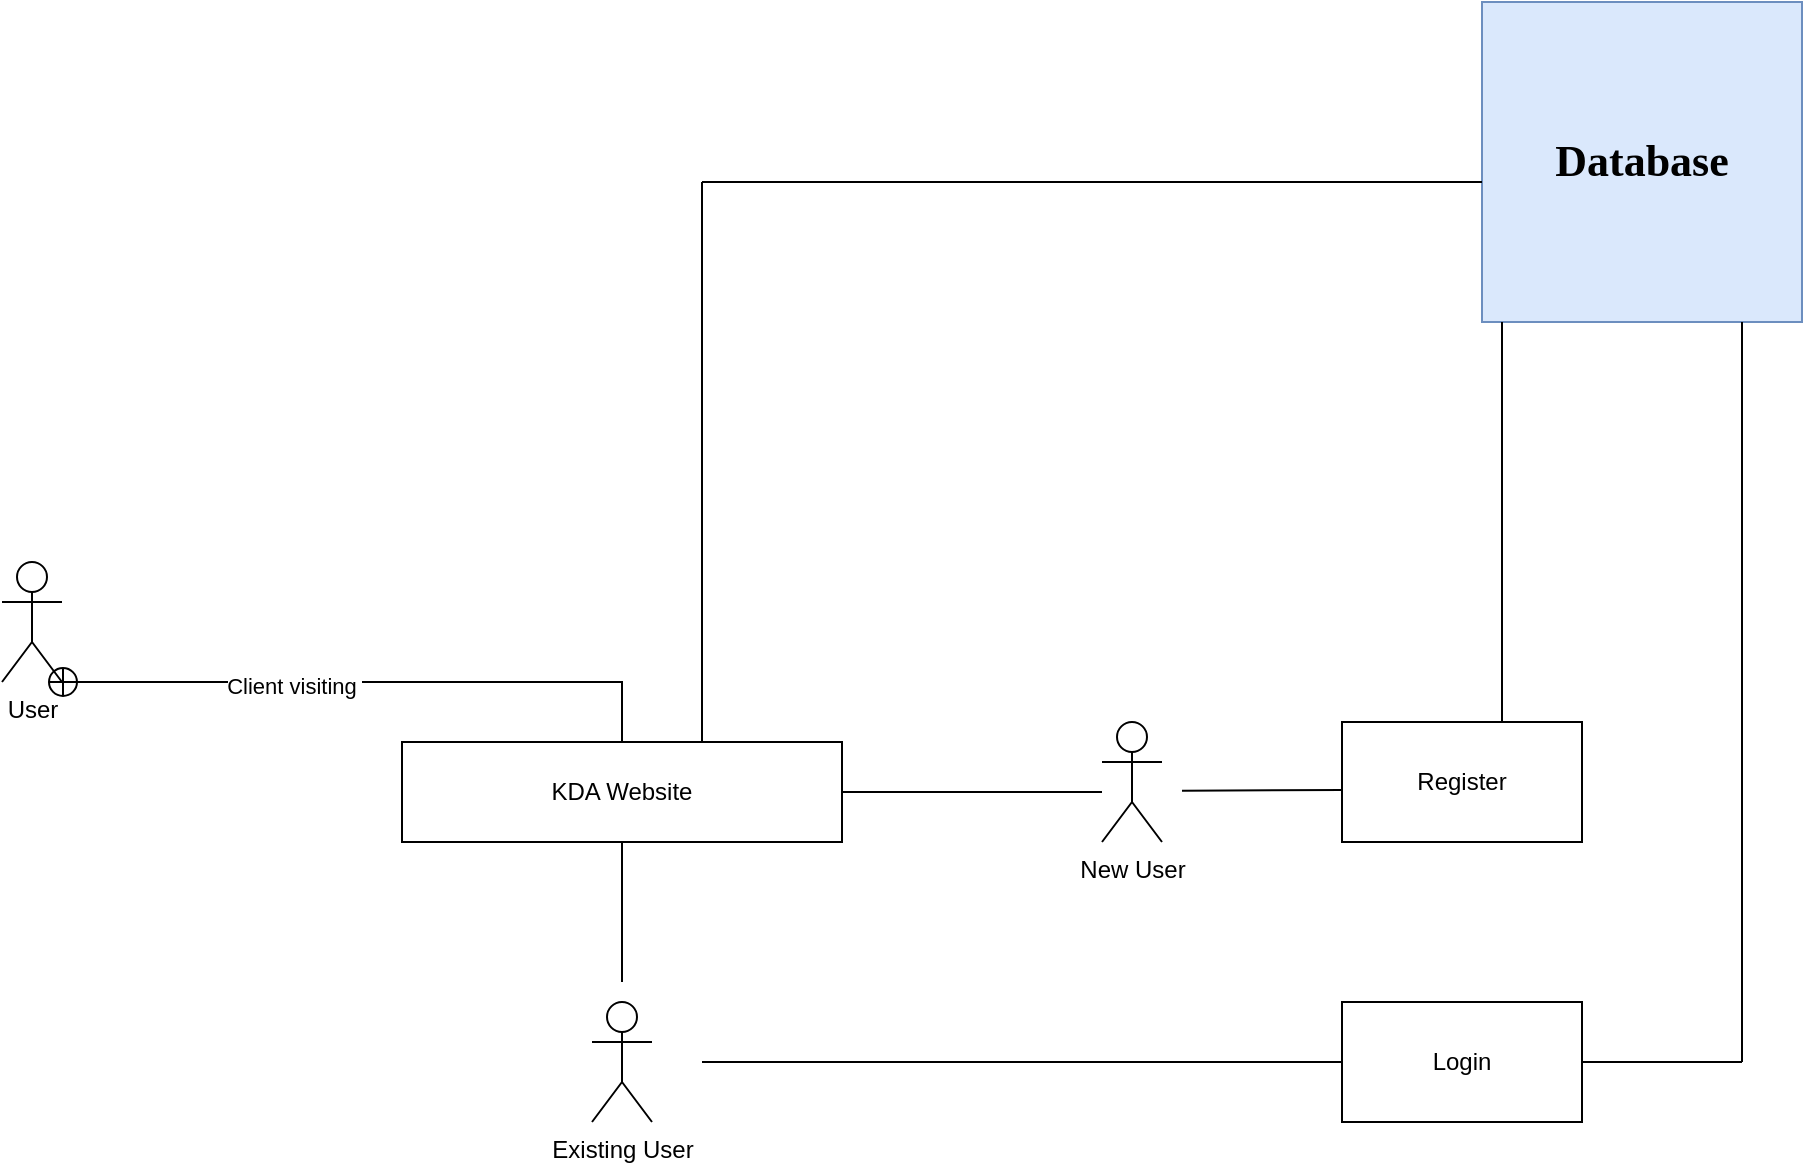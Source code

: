 <mxfile version="16.5.4" type="github">
  <diagram name="Page-1" id="929967ad-93f9-6ef4-fab6-5d389245f69c">
    <mxGraphModel dx="1564" dy="936" grid="1" gridSize="10" guides="1" tooltips="1" connect="1" arrows="1" fold="1" page="1" pageScale="1.5" pageWidth="1169" pageHeight="826" background="#FFFFFF" math="0" shadow="0">
      <root>
        <mxCell id="0" style=";html=1;" />
        <mxCell id="1" style=";html=1;" parent="0" />
        <mxCell id="1672d66443f91eb5-18" style="edgeStyle=orthogonalEdgeStyle;rounded=0;html=1;endArrow=circlePlus;endFill=0;jettySize=auto;orthogonalLoop=1;entryX=0.75;entryY=1;" parent="1" target="6_vTQew-6M6LHdRo6NpI-2" edge="1">
          <mxGeometry relative="1" as="geometry">
            <Array as="points">
              <mxPoint x="760" y="650" />
              <mxPoint x="500" y="650" />
            </Array>
            <mxPoint x="760" y="680" as="sourcePoint" />
            <mxPoint x="500" y="630" as="targetPoint" />
          </mxGeometry>
        </mxCell>
        <mxCell id="6_vTQew-6M6LHdRo6NpI-3" value="Client visiting&amp;nbsp;" style="edgeLabel;html=1;align=center;verticalAlign=middle;resizable=0;points=[];" vertex="1" connectable="0" parent="1672d66443f91eb5-18">
          <mxGeometry x="0.226" y="2" relative="1" as="geometry">
            <mxPoint as="offset" />
          </mxGeometry>
        </mxCell>
        <mxCell id="6_vTQew-6M6LHdRo6NpI-1" value="KDA Website" style="rounded=0;whiteSpace=wrap;html=1;" vertex="1" parent="1">
          <mxGeometry x="650" y="680" width="220" height="50" as="geometry" />
        </mxCell>
        <mxCell id="6_vTQew-6M6LHdRo6NpI-2" value="User" style="shape=umlActor;verticalLabelPosition=bottom;verticalAlign=top;html=1;outlineConnect=0;" vertex="1" parent="1">
          <mxGeometry x="450" y="590" width="30" height="60" as="geometry" />
        </mxCell>
        <mxCell id="6_vTQew-6M6LHdRo6NpI-4" value="" style="endArrow=none;html=1;rounded=0;entryX=0.5;entryY=1;entryDx=0;entryDy=0;" edge="1" parent="1" target="6_vTQew-6M6LHdRo6NpI-1">
          <mxGeometry width="50" height="50" relative="1" as="geometry">
            <mxPoint x="760" y="800" as="sourcePoint" />
            <mxPoint x="910" y="820" as="targetPoint" />
          </mxGeometry>
        </mxCell>
        <mxCell id="6_vTQew-6M6LHdRo6NpI-5" value="Login" style="rounded=0;whiteSpace=wrap;html=1;" vertex="1" parent="1">
          <mxGeometry x="1120" y="810" width="120" height="60" as="geometry" />
        </mxCell>
        <mxCell id="6_vTQew-6M6LHdRo6NpI-6" value="Existing User" style="shape=umlActor;verticalLabelPosition=bottom;verticalAlign=top;html=1;outlineConnect=0;" vertex="1" parent="1">
          <mxGeometry x="745" y="810" width="30" height="60" as="geometry" />
        </mxCell>
        <mxCell id="6_vTQew-6M6LHdRo6NpI-7" value="" style="endArrow=none;html=1;rounded=0;" edge="1" parent="1">
          <mxGeometry width="50" height="50" relative="1" as="geometry">
            <mxPoint x="800" y="840" as="sourcePoint" />
            <mxPoint x="1120" y="840" as="targetPoint" />
            <Array as="points">
              <mxPoint x="1120" y="840" />
            </Array>
          </mxGeometry>
        </mxCell>
        <mxCell id="6_vTQew-6M6LHdRo6NpI-8" value="" style="endArrow=none;html=1;rounded=0;entryX=1;entryY=0.5;entryDx=0;entryDy=0;" edge="1" parent="1" target="6_vTQew-6M6LHdRo6NpI-1">
          <mxGeometry width="50" height="50" relative="1" as="geometry">
            <mxPoint x="1000" y="705" as="sourcePoint" />
            <mxPoint x="910" y="820" as="targetPoint" />
          </mxGeometry>
        </mxCell>
        <mxCell id="6_vTQew-6M6LHdRo6NpI-9" value="New User" style="shape=umlActor;verticalLabelPosition=bottom;verticalAlign=top;html=1;outlineConnect=0;" vertex="1" parent="1">
          <mxGeometry x="1000" y="670" width="30" height="60" as="geometry" />
        </mxCell>
        <mxCell id="6_vTQew-6M6LHdRo6NpI-12" value="" style="endArrow=none;html=1;rounded=0;" edge="1" parent="1">
          <mxGeometry width="50" height="50" relative="1" as="geometry">
            <mxPoint x="1120" y="704" as="sourcePoint" />
            <mxPoint x="1040" y="704.38" as="targetPoint" />
          </mxGeometry>
        </mxCell>
        <mxCell id="6_vTQew-6M6LHdRo6NpI-13" value="Register" style="rounded=0;whiteSpace=wrap;html=1;" vertex="1" parent="1">
          <mxGeometry x="1120" y="670" width="120" height="60" as="geometry" />
        </mxCell>
        <mxCell id="6_vTQew-6M6LHdRo6NpI-14" value="&lt;b&gt;&lt;font style=&quot;font-size: 22px&quot; face=&quot;Times New Roman&quot;&gt;Database&lt;/font&gt;&lt;/b&gt;" style="whiteSpace=wrap;html=1;aspect=fixed;strokeColor=#6c8ebf;fillColor=#dae8fc;" vertex="1" parent="1">
          <mxGeometry x="1190" y="310" width="160" height="160" as="geometry" />
        </mxCell>
        <mxCell id="6_vTQew-6M6LHdRo6NpI-15" value="" style="endArrow=none;html=1;rounded=0;" edge="1" parent="1">
          <mxGeometry width="50" height="50" relative="1" as="geometry">
            <mxPoint x="800" y="400" as="sourcePoint" />
            <mxPoint x="1190" y="400" as="targetPoint" />
          </mxGeometry>
        </mxCell>
        <mxCell id="6_vTQew-6M6LHdRo6NpI-16" value="" style="endArrow=none;html=1;rounded=0;" edge="1" parent="1">
          <mxGeometry width="50" height="50" relative="1" as="geometry">
            <mxPoint x="800" y="680" as="sourcePoint" />
            <mxPoint x="800" y="400" as="targetPoint" />
          </mxGeometry>
        </mxCell>
        <mxCell id="6_vTQew-6M6LHdRo6NpI-17" value="" style="endArrow=none;html=1;rounded=0;" edge="1" parent="1">
          <mxGeometry width="50" height="50" relative="1" as="geometry">
            <mxPoint x="1200" y="670" as="sourcePoint" />
            <mxPoint x="1200" y="470" as="targetPoint" />
          </mxGeometry>
        </mxCell>
        <mxCell id="6_vTQew-6M6LHdRo6NpI-18" value="" style="endArrow=none;html=1;rounded=0;" edge="1" parent="1">
          <mxGeometry width="50" height="50" relative="1" as="geometry">
            <mxPoint x="1320" y="840" as="sourcePoint" />
            <mxPoint x="1320" y="470" as="targetPoint" />
          </mxGeometry>
        </mxCell>
        <mxCell id="6_vTQew-6M6LHdRo6NpI-19" value="" style="endArrow=none;html=1;rounded=0;exitX=1;exitY=0.5;exitDx=0;exitDy=0;" edge="1" parent="1" source="6_vTQew-6M6LHdRo6NpI-5">
          <mxGeometry width="50" height="50" relative="1" as="geometry">
            <mxPoint x="990" y="770" as="sourcePoint" />
            <mxPoint x="1320" y="840" as="targetPoint" />
          </mxGeometry>
        </mxCell>
      </root>
    </mxGraphModel>
  </diagram>
</mxfile>
